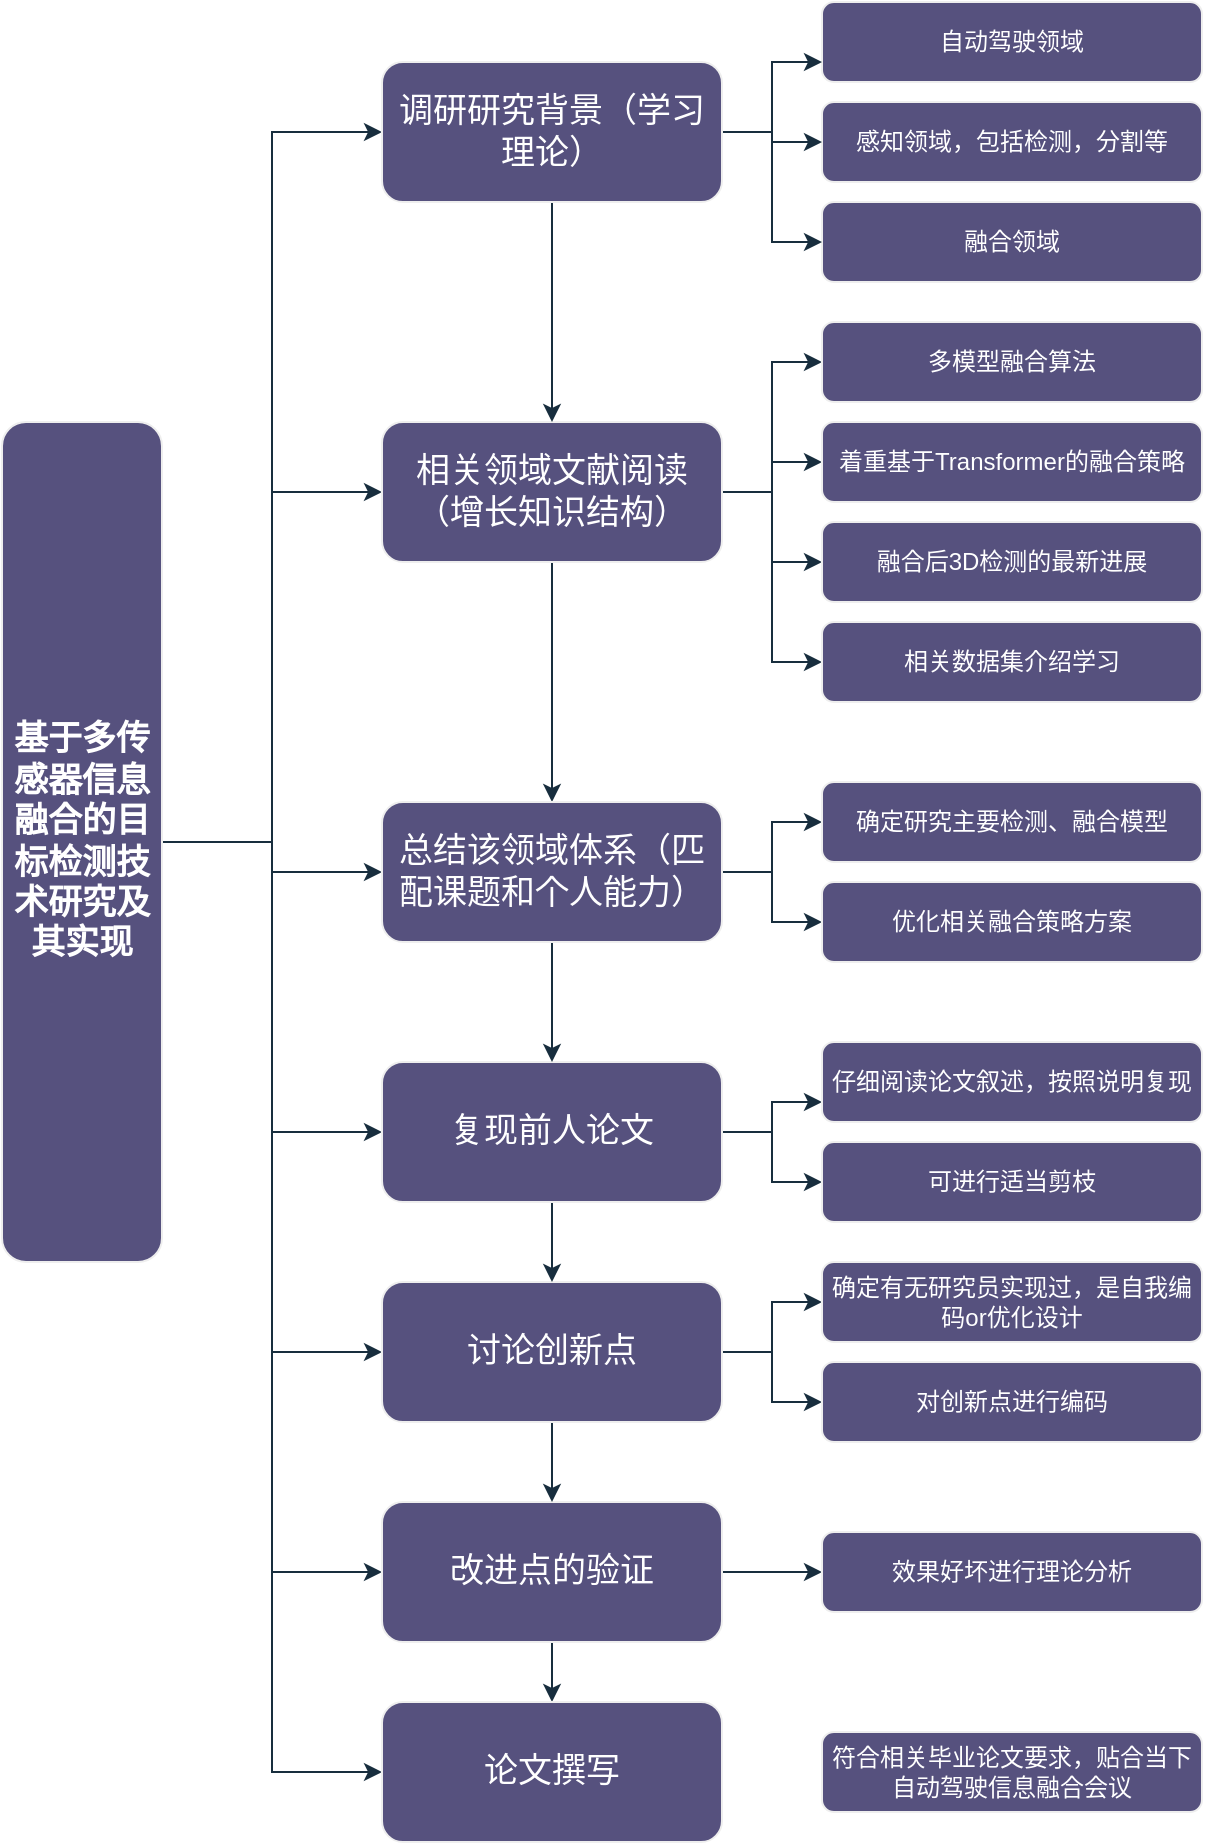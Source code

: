 <mxfile version="21.0.2" type="github">
  <diagram name="第 1 页" id="VmpQbS0TNOfo7tVurgaO">
    <mxGraphModel dx="2074" dy="1132" grid="0" gridSize="10" guides="1" tooltips="1" connect="1" arrows="1" fold="1" page="1" pageScale="1" pageWidth="827" pageHeight="1169" math="0" shadow="0">
      <root>
        <mxCell id="0" />
        <mxCell id="1" parent="0" />
        <mxCell id="w2Uy9EOLXkZfyj5hAXzs-48" style="edgeStyle=orthogonalEdgeStyle;rounded=0;orthogonalLoop=1;jettySize=auto;html=1;entryX=0;entryY=0.5;entryDx=0;entryDy=0;labelBackgroundColor=none;strokeColor=#182E3E;fontColor=default;" edge="1" parent="1" source="w2Uy9EOLXkZfyj5hAXzs-3" target="w2Uy9EOLXkZfyj5hAXzs-13">
          <mxGeometry relative="1" as="geometry" />
        </mxCell>
        <mxCell id="w2Uy9EOLXkZfyj5hAXzs-49" style="edgeStyle=orthogonalEdgeStyle;rounded=0;orthogonalLoop=1;jettySize=auto;html=1;entryX=0;entryY=0.5;entryDx=0;entryDy=0;labelBackgroundColor=none;strokeColor=#182E3E;fontColor=default;" edge="1" parent="1" source="w2Uy9EOLXkZfyj5hAXzs-3" target="w2Uy9EOLXkZfyj5hAXzs-5">
          <mxGeometry relative="1" as="geometry" />
        </mxCell>
        <mxCell id="w2Uy9EOLXkZfyj5hAXzs-50" style="edgeStyle=orthogonalEdgeStyle;rounded=0;orthogonalLoop=1;jettySize=auto;html=1;entryX=0;entryY=0.5;entryDx=0;entryDy=0;labelBackgroundColor=none;strokeColor=#182E3E;fontColor=default;" edge="1" parent="1" source="w2Uy9EOLXkZfyj5hAXzs-3" target="w2Uy9EOLXkZfyj5hAXzs-17">
          <mxGeometry relative="1" as="geometry" />
        </mxCell>
        <mxCell id="w2Uy9EOLXkZfyj5hAXzs-51" style="edgeStyle=orthogonalEdgeStyle;rounded=0;orthogonalLoop=1;jettySize=auto;html=1;labelBackgroundColor=none;strokeColor=#182E3E;fontColor=default;" edge="1" parent="1" source="w2Uy9EOLXkZfyj5hAXzs-3" target="w2Uy9EOLXkZfyj5hAXzs-16">
          <mxGeometry relative="1" as="geometry" />
        </mxCell>
        <mxCell id="w2Uy9EOLXkZfyj5hAXzs-52" style="edgeStyle=orthogonalEdgeStyle;rounded=0;orthogonalLoop=1;jettySize=auto;html=1;entryX=0;entryY=0.5;entryDx=0;entryDy=0;labelBackgroundColor=none;strokeColor=#182E3E;fontColor=default;" edge="1" parent="1" source="w2Uy9EOLXkZfyj5hAXzs-3" target="w2Uy9EOLXkZfyj5hAXzs-15">
          <mxGeometry relative="1" as="geometry" />
        </mxCell>
        <mxCell id="w2Uy9EOLXkZfyj5hAXzs-53" style="edgeStyle=orthogonalEdgeStyle;rounded=0;orthogonalLoop=1;jettySize=auto;html=1;entryX=0;entryY=0.5;entryDx=0;entryDy=0;exitX=1;exitY=0.5;exitDx=0;exitDy=0;exitPerimeter=0;labelBackgroundColor=none;strokeColor=#182E3E;fontColor=default;" edge="1" parent="1" source="w2Uy9EOLXkZfyj5hAXzs-3" target="w2Uy9EOLXkZfyj5hAXzs-14">
          <mxGeometry relative="1" as="geometry" />
        </mxCell>
        <mxCell id="w2Uy9EOLXkZfyj5hAXzs-54" style="edgeStyle=orthogonalEdgeStyle;rounded=0;orthogonalLoop=1;jettySize=auto;html=1;entryX=0;entryY=0.5;entryDx=0;entryDy=0;labelBackgroundColor=none;strokeColor=#182E3E;fontColor=default;" edge="1" parent="1" source="w2Uy9EOLXkZfyj5hAXzs-3" target="w2Uy9EOLXkZfyj5hAXzs-18">
          <mxGeometry relative="1" as="geometry" />
        </mxCell>
        <mxCell id="w2Uy9EOLXkZfyj5hAXzs-3" value="&lt;p class=&quot;MsoNormal&quot; style=&quot;font-size: 17px;&quot;&gt;&lt;b style=&quot;font-size: 17px;&quot;&gt;&lt;font style=&quot;font-size: 17px;&quot;&gt;基于多传感器信息融合的目标检测技术研究及其实现&lt;/font&gt;&lt;/b&gt;&lt;/p&gt;" style="rounded=1;whiteSpace=wrap;html=1;fontSize=17;labelBackgroundColor=none;fillColor=#56517E;strokeColor=#EEEEEE;fontColor=#FFFFFF;" vertex="1" parent="1">
          <mxGeometry x="110" y="310" width="80" height="420" as="geometry" />
        </mxCell>
        <mxCell id="w2Uy9EOLXkZfyj5hAXzs-29" style="edgeStyle=orthogonalEdgeStyle;rounded=0;orthogonalLoop=1;jettySize=auto;html=1;entryX=0;entryY=0.5;entryDx=0;entryDy=0;labelBackgroundColor=none;strokeColor=#182E3E;fontColor=default;" edge="1" parent="1" source="w2Uy9EOLXkZfyj5hAXzs-5" target="w2Uy9EOLXkZfyj5hAXzs-20">
          <mxGeometry relative="1" as="geometry" />
        </mxCell>
        <mxCell id="w2Uy9EOLXkZfyj5hAXzs-30" style="edgeStyle=orthogonalEdgeStyle;rounded=0;orthogonalLoop=1;jettySize=auto;html=1;entryX=0;entryY=0.5;entryDx=0;entryDy=0;labelBackgroundColor=none;strokeColor=#182E3E;fontColor=default;" edge="1" parent="1" source="w2Uy9EOLXkZfyj5hAXzs-5" target="w2Uy9EOLXkZfyj5hAXzs-21">
          <mxGeometry relative="1" as="geometry" />
        </mxCell>
        <mxCell id="w2Uy9EOLXkZfyj5hAXzs-31" style="edgeStyle=orthogonalEdgeStyle;rounded=0;orthogonalLoop=1;jettySize=auto;html=1;labelBackgroundColor=none;strokeColor=#182E3E;fontColor=default;" edge="1" parent="1" source="w2Uy9EOLXkZfyj5hAXzs-5" target="w2Uy9EOLXkZfyj5hAXzs-22">
          <mxGeometry relative="1" as="geometry" />
        </mxCell>
        <mxCell id="w2Uy9EOLXkZfyj5hAXzs-32" style="edgeStyle=orthogonalEdgeStyle;rounded=0;orthogonalLoop=1;jettySize=auto;html=1;entryX=0;entryY=0.5;entryDx=0;entryDy=0;labelBackgroundColor=none;strokeColor=#182E3E;fontColor=default;" edge="1" parent="1" source="w2Uy9EOLXkZfyj5hAXzs-5" target="w2Uy9EOLXkZfyj5hAXzs-23">
          <mxGeometry relative="1" as="geometry" />
        </mxCell>
        <mxCell id="w2Uy9EOLXkZfyj5hAXzs-56" style="edgeStyle=orthogonalEdgeStyle;rounded=0;orthogonalLoop=1;jettySize=auto;html=1;entryX=0.5;entryY=0;entryDx=0;entryDy=0;labelBackgroundColor=none;strokeColor=#182E3E;fontColor=default;" edge="1" parent="1" source="w2Uy9EOLXkZfyj5hAXzs-5" target="w2Uy9EOLXkZfyj5hAXzs-17">
          <mxGeometry relative="1" as="geometry" />
        </mxCell>
        <mxCell id="w2Uy9EOLXkZfyj5hAXzs-5" value="相关领域文献阅读（增长知识结构）" style="rounded=1;whiteSpace=wrap;html=1;fontSize=17;labelBackgroundColor=none;fillColor=#56517E;strokeColor=#EEEEEE;fontColor=#FFFFFF;" vertex="1" parent="1">
          <mxGeometry x="300" y="310" width="170" height="70" as="geometry" />
        </mxCell>
        <mxCell id="w2Uy9EOLXkZfyj5hAXzs-8" value="自动驾驶领域" style="rounded=1;whiteSpace=wrap;html=1;labelBackgroundColor=none;fillColor=#56517E;strokeColor=#EEEEEE;fontColor=#FFFFFF;" vertex="1" parent="1">
          <mxGeometry x="520" y="100" width="190" height="40" as="geometry" />
        </mxCell>
        <mxCell id="w2Uy9EOLXkZfyj5hAXzs-9" value="感知领域，包括检测，分割等" style="rounded=1;whiteSpace=wrap;html=1;labelBackgroundColor=none;fillColor=#56517E;strokeColor=#EEEEEE;fontColor=#FFFFFF;" vertex="1" parent="1">
          <mxGeometry x="520" y="150" width="190" height="40" as="geometry" />
        </mxCell>
        <mxCell id="w2Uy9EOLXkZfyj5hAXzs-10" value="融合领域" style="rounded=1;whiteSpace=wrap;html=1;labelBackgroundColor=none;fillColor=#56517E;strokeColor=#EEEEEE;fontColor=#FFFFFF;" vertex="1" parent="1">
          <mxGeometry x="520" y="200" width="190" height="40" as="geometry" />
        </mxCell>
        <mxCell id="w2Uy9EOLXkZfyj5hAXzs-26" style="edgeStyle=orthogonalEdgeStyle;rounded=0;orthogonalLoop=1;jettySize=auto;html=1;entryX=0;entryY=0.75;entryDx=0;entryDy=0;labelBackgroundColor=none;strokeColor=#182E3E;fontColor=default;" edge="1" parent="1" source="w2Uy9EOLXkZfyj5hAXzs-13" target="w2Uy9EOLXkZfyj5hAXzs-8">
          <mxGeometry relative="1" as="geometry" />
        </mxCell>
        <mxCell id="w2Uy9EOLXkZfyj5hAXzs-27" style="edgeStyle=orthogonalEdgeStyle;rounded=0;orthogonalLoop=1;jettySize=auto;html=1;exitX=1;exitY=0.5;exitDx=0;exitDy=0;labelBackgroundColor=none;strokeColor=#182E3E;fontColor=default;" edge="1" parent="1" source="w2Uy9EOLXkZfyj5hAXzs-13" target="w2Uy9EOLXkZfyj5hAXzs-9">
          <mxGeometry relative="1" as="geometry" />
        </mxCell>
        <mxCell id="w2Uy9EOLXkZfyj5hAXzs-28" style="edgeStyle=orthogonalEdgeStyle;rounded=0;orthogonalLoop=1;jettySize=auto;html=1;exitX=1;exitY=0.5;exitDx=0;exitDy=0;entryX=0;entryY=0.5;entryDx=0;entryDy=0;labelBackgroundColor=none;strokeColor=#182E3E;fontColor=default;" edge="1" parent="1" source="w2Uy9EOLXkZfyj5hAXzs-13" target="w2Uy9EOLXkZfyj5hAXzs-10">
          <mxGeometry relative="1" as="geometry" />
        </mxCell>
        <mxCell id="w2Uy9EOLXkZfyj5hAXzs-55" style="edgeStyle=orthogonalEdgeStyle;rounded=0;orthogonalLoop=1;jettySize=auto;html=1;labelBackgroundColor=none;strokeColor=#182E3E;fontColor=default;" edge="1" parent="1" source="w2Uy9EOLXkZfyj5hAXzs-13" target="w2Uy9EOLXkZfyj5hAXzs-5">
          <mxGeometry relative="1" as="geometry" />
        </mxCell>
        <mxCell id="w2Uy9EOLXkZfyj5hAXzs-13" value="调研研究背景（学习理论）" style="rounded=1;whiteSpace=wrap;html=1;fontSize=17;labelBackgroundColor=none;fillColor=#56517E;strokeColor=#EEEEEE;fontColor=#FFFFFF;" vertex="1" parent="1">
          <mxGeometry x="300" y="130" width="170" height="70" as="geometry" />
        </mxCell>
        <mxCell id="w2Uy9EOLXkZfyj5hAXzs-46" style="edgeStyle=orthogonalEdgeStyle;rounded=0;orthogonalLoop=1;jettySize=auto;html=1;entryX=0;entryY=0.5;entryDx=0;entryDy=0;labelBackgroundColor=none;strokeColor=#182E3E;fontColor=default;" edge="1" parent="1" source="w2Uy9EOLXkZfyj5hAXzs-14" target="w2Uy9EOLXkZfyj5hAXzs-45">
          <mxGeometry relative="1" as="geometry" />
        </mxCell>
        <mxCell id="w2Uy9EOLXkZfyj5hAXzs-60" style="edgeStyle=orthogonalEdgeStyle;rounded=0;orthogonalLoop=1;jettySize=auto;html=1;entryX=0.5;entryY=0;entryDx=0;entryDy=0;labelBackgroundColor=none;strokeColor=#182E3E;fontColor=default;" edge="1" parent="1" source="w2Uy9EOLXkZfyj5hAXzs-14" target="w2Uy9EOLXkZfyj5hAXzs-18">
          <mxGeometry relative="1" as="geometry" />
        </mxCell>
        <mxCell id="w2Uy9EOLXkZfyj5hAXzs-14" value="改进点的验证" style="rounded=1;whiteSpace=wrap;html=1;fontSize=17;labelBackgroundColor=none;fillColor=#56517E;strokeColor=#EEEEEE;fontColor=#FFFFFF;" vertex="1" parent="1">
          <mxGeometry x="300" y="850" width="170" height="70" as="geometry" />
        </mxCell>
        <mxCell id="w2Uy9EOLXkZfyj5hAXzs-42" style="edgeStyle=orthogonalEdgeStyle;rounded=0;orthogonalLoop=1;jettySize=auto;html=1;entryX=0;entryY=0.5;entryDx=0;entryDy=0;labelBackgroundColor=none;strokeColor=#182E3E;fontColor=default;" edge="1" parent="1" source="w2Uy9EOLXkZfyj5hAXzs-15" target="w2Uy9EOLXkZfyj5hAXzs-38">
          <mxGeometry relative="1" as="geometry" />
        </mxCell>
        <mxCell id="w2Uy9EOLXkZfyj5hAXzs-43" style="edgeStyle=orthogonalEdgeStyle;rounded=0;orthogonalLoop=1;jettySize=auto;html=1;entryX=0;entryY=0.5;entryDx=0;entryDy=0;labelBackgroundColor=none;strokeColor=#182E3E;fontColor=default;" edge="1" parent="1" source="w2Uy9EOLXkZfyj5hAXzs-15" target="w2Uy9EOLXkZfyj5hAXzs-39">
          <mxGeometry relative="1" as="geometry" />
        </mxCell>
        <mxCell id="w2Uy9EOLXkZfyj5hAXzs-59" style="edgeStyle=orthogonalEdgeStyle;rounded=0;orthogonalLoop=1;jettySize=auto;html=1;labelBackgroundColor=none;strokeColor=#182E3E;fontColor=default;" edge="1" parent="1" source="w2Uy9EOLXkZfyj5hAXzs-15" target="w2Uy9EOLXkZfyj5hAXzs-14">
          <mxGeometry relative="1" as="geometry" />
        </mxCell>
        <mxCell id="w2Uy9EOLXkZfyj5hAXzs-15" value="讨论创新点" style="rounded=1;whiteSpace=wrap;html=1;fontSize=17;labelBackgroundColor=none;fillColor=#56517E;strokeColor=#EEEEEE;fontColor=#FFFFFF;" vertex="1" parent="1">
          <mxGeometry x="300" y="740" width="170" height="70" as="geometry" />
        </mxCell>
        <mxCell id="w2Uy9EOLXkZfyj5hAXzs-40" style="edgeStyle=orthogonalEdgeStyle;rounded=0;orthogonalLoop=1;jettySize=auto;html=1;entryX=0;entryY=0.75;entryDx=0;entryDy=0;labelBackgroundColor=none;strokeColor=#182E3E;fontColor=default;" edge="1" parent="1" source="w2Uy9EOLXkZfyj5hAXzs-16" target="w2Uy9EOLXkZfyj5hAXzs-36">
          <mxGeometry relative="1" as="geometry" />
        </mxCell>
        <mxCell id="w2Uy9EOLXkZfyj5hAXzs-41" style="edgeStyle=orthogonalEdgeStyle;rounded=0;orthogonalLoop=1;jettySize=auto;html=1;entryX=0;entryY=0.5;entryDx=0;entryDy=0;labelBackgroundColor=none;strokeColor=#182E3E;fontColor=default;" edge="1" parent="1" source="w2Uy9EOLXkZfyj5hAXzs-16" target="w2Uy9EOLXkZfyj5hAXzs-37">
          <mxGeometry relative="1" as="geometry" />
        </mxCell>
        <mxCell id="w2Uy9EOLXkZfyj5hAXzs-58" style="edgeStyle=orthogonalEdgeStyle;rounded=0;orthogonalLoop=1;jettySize=auto;html=1;entryX=0.5;entryY=0;entryDx=0;entryDy=0;labelBackgroundColor=none;strokeColor=#182E3E;fontColor=default;" edge="1" parent="1" source="w2Uy9EOLXkZfyj5hAXzs-16" target="w2Uy9EOLXkZfyj5hAXzs-15">
          <mxGeometry relative="1" as="geometry" />
        </mxCell>
        <mxCell id="w2Uy9EOLXkZfyj5hAXzs-16" value="复现前人论文" style="rounded=1;whiteSpace=wrap;html=1;fontSize=17;labelBackgroundColor=none;fillColor=#56517E;strokeColor=#EEEEEE;fontColor=#FFFFFF;" vertex="1" parent="1">
          <mxGeometry x="300" y="630" width="170" height="70" as="geometry" />
        </mxCell>
        <mxCell id="w2Uy9EOLXkZfyj5hAXzs-34" style="edgeStyle=orthogonalEdgeStyle;rounded=0;orthogonalLoop=1;jettySize=auto;html=1;entryX=0;entryY=0.5;entryDx=0;entryDy=0;labelBackgroundColor=none;strokeColor=#182E3E;fontColor=default;" edge="1" parent="1" source="w2Uy9EOLXkZfyj5hAXzs-17" target="w2Uy9EOLXkZfyj5hAXzs-24">
          <mxGeometry relative="1" as="geometry" />
        </mxCell>
        <mxCell id="w2Uy9EOLXkZfyj5hAXzs-35" style="edgeStyle=orthogonalEdgeStyle;rounded=0;orthogonalLoop=1;jettySize=auto;html=1;entryX=0;entryY=0.5;entryDx=0;entryDy=0;labelBackgroundColor=none;strokeColor=#182E3E;fontColor=default;" edge="1" parent="1" source="w2Uy9EOLXkZfyj5hAXzs-17" target="w2Uy9EOLXkZfyj5hAXzs-25">
          <mxGeometry relative="1" as="geometry" />
        </mxCell>
        <mxCell id="w2Uy9EOLXkZfyj5hAXzs-57" style="edgeStyle=orthogonalEdgeStyle;rounded=0;orthogonalLoop=1;jettySize=auto;html=1;entryX=0.5;entryY=0;entryDx=0;entryDy=0;labelBackgroundColor=none;strokeColor=#182E3E;fontColor=default;" edge="1" parent="1" source="w2Uy9EOLXkZfyj5hAXzs-17" target="w2Uy9EOLXkZfyj5hAXzs-16">
          <mxGeometry relative="1" as="geometry" />
        </mxCell>
        <mxCell id="w2Uy9EOLXkZfyj5hAXzs-17" value="总结该领域体系（匹配课题和个人能力）" style="rounded=1;whiteSpace=wrap;html=1;fontSize=17;labelBackgroundColor=none;fillColor=#56517E;strokeColor=#EEEEEE;fontColor=#FFFFFF;" vertex="1" parent="1">
          <mxGeometry x="300" y="500" width="170" height="70" as="geometry" />
        </mxCell>
        <mxCell id="w2Uy9EOLXkZfyj5hAXzs-18" value="论文撰写" style="rounded=1;whiteSpace=wrap;html=1;fontSize=17;labelBackgroundColor=none;fillColor=#56517E;strokeColor=#EEEEEE;fontColor=#FFFFFF;" vertex="1" parent="1">
          <mxGeometry x="300" y="950" width="170" height="70" as="geometry" />
        </mxCell>
        <mxCell id="w2Uy9EOLXkZfyj5hAXzs-20" value="多模型融合算法" style="rounded=1;whiteSpace=wrap;html=1;labelBackgroundColor=none;fillColor=#56517E;strokeColor=#EEEEEE;fontColor=#FFFFFF;" vertex="1" parent="1">
          <mxGeometry x="520" y="260" width="190" height="40" as="geometry" />
        </mxCell>
        <mxCell id="w2Uy9EOLXkZfyj5hAXzs-21" value="着重基于Transformer的融合策略" style="rounded=1;whiteSpace=wrap;html=1;labelBackgroundColor=none;fillColor=#56517E;strokeColor=#EEEEEE;fontColor=#FFFFFF;" vertex="1" parent="1">
          <mxGeometry x="520" y="310" width="190" height="40" as="geometry" />
        </mxCell>
        <mxCell id="w2Uy9EOLXkZfyj5hAXzs-22" value="融合后3D检测的最新进展" style="rounded=1;whiteSpace=wrap;html=1;labelBackgroundColor=none;fillColor=#56517E;strokeColor=#EEEEEE;fontColor=#FFFFFF;" vertex="1" parent="1">
          <mxGeometry x="520" y="360" width="190" height="40" as="geometry" />
        </mxCell>
        <mxCell id="w2Uy9EOLXkZfyj5hAXzs-23" value="相关数据集介绍学习" style="rounded=1;whiteSpace=wrap;html=1;labelBackgroundColor=none;fillColor=#56517E;strokeColor=#EEEEEE;fontColor=#FFFFFF;" vertex="1" parent="1">
          <mxGeometry x="520" y="410" width="190" height="40" as="geometry" />
        </mxCell>
        <mxCell id="w2Uy9EOLXkZfyj5hAXzs-24" value="确定研究主要检测、融合模型" style="rounded=1;whiteSpace=wrap;html=1;labelBackgroundColor=none;fillColor=#56517E;strokeColor=#EEEEEE;fontColor=#FFFFFF;" vertex="1" parent="1">
          <mxGeometry x="520" y="490" width="190" height="40" as="geometry" />
        </mxCell>
        <mxCell id="w2Uy9EOLXkZfyj5hAXzs-25" value="优化相关融合策略方案" style="rounded=1;whiteSpace=wrap;html=1;labelBackgroundColor=none;fillColor=#56517E;strokeColor=#EEEEEE;fontColor=#FFFFFF;" vertex="1" parent="1">
          <mxGeometry x="520" y="540" width="190" height="40" as="geometry" />
        </mxCell>
        <mxCell id="w2Uy9EOLXkZfyj5hAXzs-36" value="仔细阅读论文叙述，按照说明复现" style="rounded=1;whiteSpace=wrap;html=1;labelBackgroundColor=none;fillColor=#56517E;strokeColor=#EEEEEE;fontColor=#FFFFFF;" vertex="1" parent="1">
          <mxGeometry x="520" y="620" width="190" height="40" as="geometry" />
        </mxCell>
        <mxCell id="w2Uy9EOLXkZfyj5hAXzs-37" value="可进行适当剪枝" style="rounded=1;whiteSpace=wrap;html=1;labelBackgroundColor=none;fillColor=#56517E;strokeColor=#EEEEEE;fontColor=#FFFFFF;" vertex="1" parent="1">
          <mxGeometry x="520" y="670" width="190" height="40" as="geometry" />
        </mxCell>
        <mxCell id="w2Uy9EOLXkZfyj5hAXzs-38" value="确定有无研究员实现过，是自我编码or优化设计" style="rounded=1;whiteSpace=wrap;html=1;labelBackgroundColor=none;fillColor=#56517E;strokeColor=#EEEEEE;fontColor=#FFFFFF;" vertex="1" parent="1">
          <mxGeometry x="520" y="730" width="190" height="40" as="geometry" />
        </mxCell>
        <mxCell id="w2Uy9EOLXkZfyj5hAXzs-39" value="对创新点进行编码" style="rounded=1;whiteSpace=wrap;html=1;labelBackgroundColor=none;fillColor=#56517E;strokeColor=#EEEEEE;fontColor=#FFFFFF;" vertex="1" parent="1">
          <mxGeometry x="520" y="780" width="190" height="40" as="geometry" />
        </mxCell>
        <mxCell id="w2Uy9EOLXkZfyj5hAXzs-45" value="效果好坏进行理论分析" style="rounded=1;whiteSpace=wrap;html=1;labelBackgroundColor=none;fillColor=#56517E;strokeColor=#EEEEEE;fontColor=#FFFFFF;" vertex="1" parent="1">
          <mxGeometry x="520" y="865" width="190" height="40" as="geometry" />
        </mxCell>
        <mxCell id="w2Uy9EOLXkZfyj5hAXzs-47" value="&lt;p class=&quot;MsoNormal&quot;&gt;符合相关毕业论文要求，贴合当下自动驾驶信息融合&lt;span&gt;会议&lt;/span&gt;&lt;/p&gt;" style="rounded=1;whiteSpace=wrap;html=1;labelBackgroundColor=none;fillColor=#56517E;strokeColor=#EEEEEE;fontColor=#FFFFFF;" vertex="1" parent="1">
          <mxGeometry x="520" y="965" width="190" height="40" as="geometry" />
        </mxCell>
      </root>
    </mxGraphModel>
  </diagram>
</mxfile>
